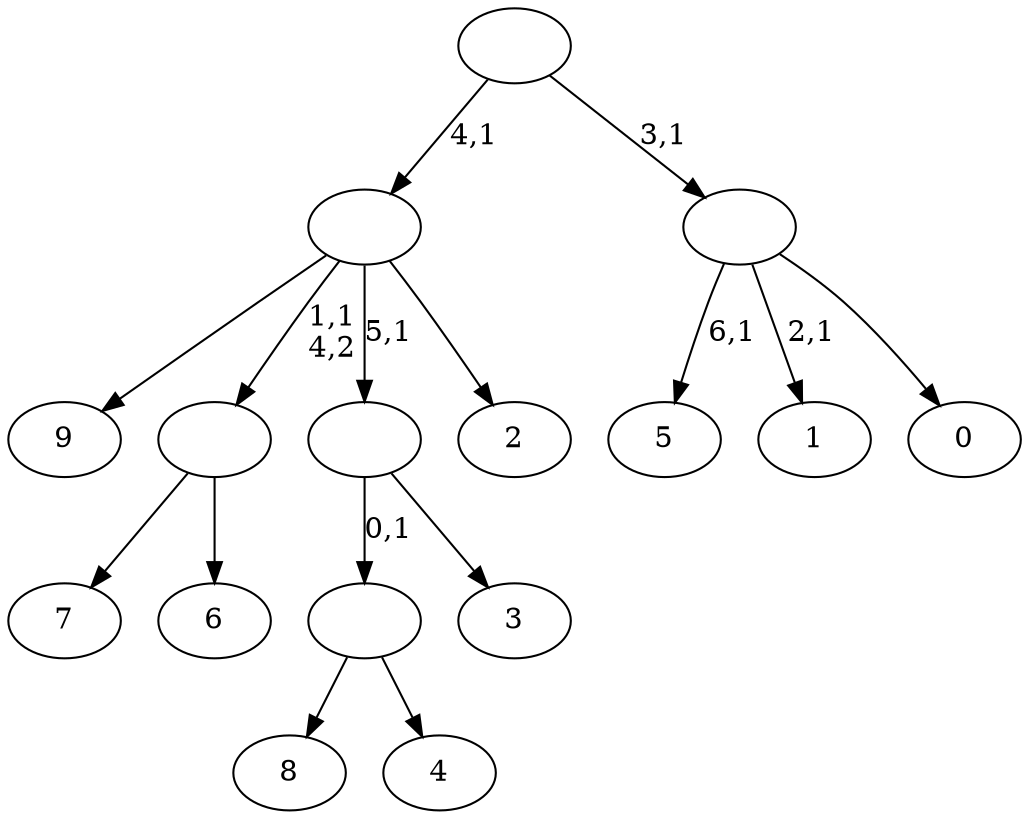 digraph T {
	17 [label="9"]
	16 [label="8"]
	15 [label="7"]
	14 [label="6"]
	13 [label=""]
	12 [label="5"]
	10 [label="4"]
	9 [label=""]
	8 [label="3"]
	7 [label=""]
	6 [label="2"]
	5 [label=""]
	4 [label="1"]
	2 [label="0"]
	1 [label=""]
	0 [label=""]
	13 -> 15 [label=""]
	13 -> 14 [label=""]
	9 -> 16 [label=""]
	9 -> 10 [label=""]
	7 -> 9 [label="0,1"]
	7 -> 8 [label=""]
	5 -> 17 [label=""]
	5 -> 13 [label="1,1\n4,2"]
	5 -> 7 [label="5,1"]
	5 -> 6 [label=""]
	1 -> 4 [label="2,1"]
	1 -> 12 [label="6,1"]
	1 -> 2 [label=""]
	0 -> 5 [label="4,1"]
	0 -> 1 [label="3,1"]
}
